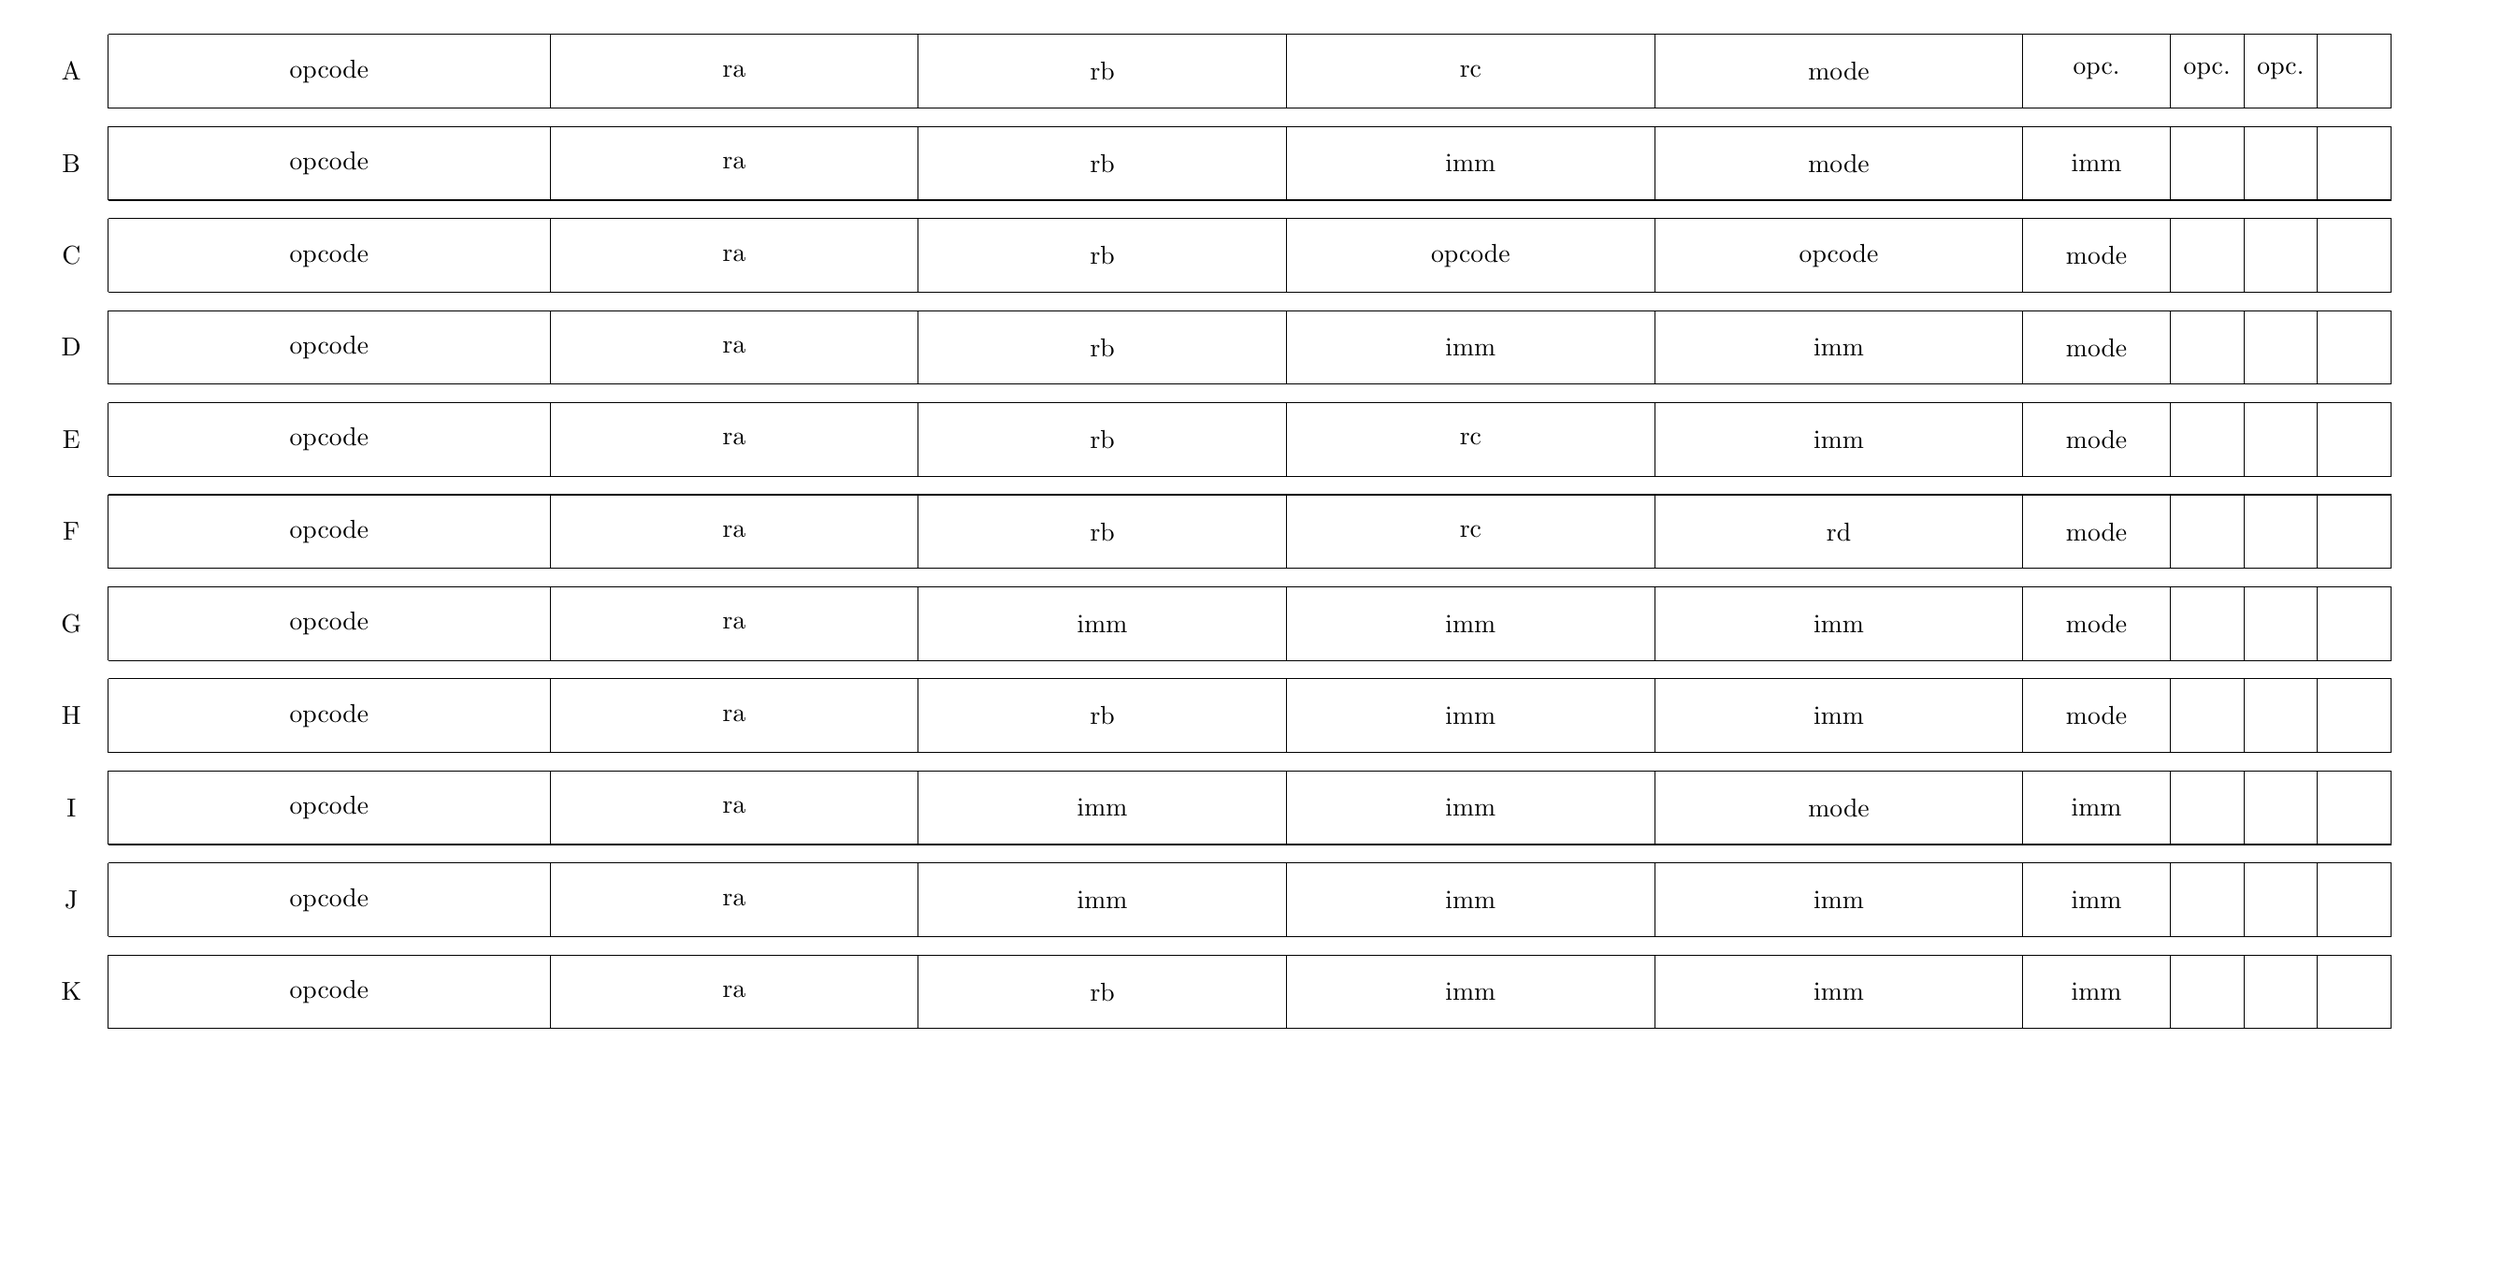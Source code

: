 \begin{tikzpicture}
	\begin{pgfonlayer}{nodelayer}
		\node [style=none] (0) at (33, 0) {};
		\node [style=none] (1) at (0, 0) {};
		\node [style=none] (2) at (1, 3) {};
		\node [style=none] (3) at (1, 4) {};
		\node [style=none] (4) at (7, 4) {};
		\node [style=none] (5) at (7, 3) {};
		\node [style=none] (6) at (12, 4) {};
		\node [style=none] (7) at (12, 3) {};
		\node [style=none] (8) at (17, 4) {};
		\node [style=none] (9) at (17, 3) {};
		\node [style=none] (10) at (22, 4) {};
		\node [style=none] (11) at (22, 3) {};
		\node [style=none] (12) at (27, 3) {};
		\node [style=none] (13) at (27, 4) {};
		\node [style=none] (14) at (29, 3) {};
		\node [style=none] (15) at (30, 3) {};
		\node [style=none] (16) at (31, 3) {};
		\node [style=none] (17) at (31, 4) {};
		\node [style=none] (18) at (30, 4) {};
		\node [style=none] (19) at (29, 4) {};
		\node [style=none] (20) at (32, 3) {};
		\node [style=none] (21) at (32, 4) {};
		\node [style=none] (22) at (1, 4.25) {};
		\node [style=none] (23) at (1, 5.25) {};
		\node [style=none] (24) at (7, 5.25) {};
		\node [style=none] (25) at (7, 4.25) {};
		\node [style=none] (26) at (12, 5.25) {};
		\node [style=none] (27) at (12, 4.25) {};
		\node [style=none] (28) at (17, 5.25) {};
		\node [style=none] (29) at (17, 4.25) {};
		\node [style=none] (30) at (22, 5.25) {};
		\node [style=none] (31) at (22, 4.25) {};
		\node [style=none] (32) at (27, 4.25) {};
		\node [style=none] (33) at (27, 5.25) {};
		\node [style=none] (34) at (29, 4.25) {};
		\node [style=none] (35) at (30, 4.25) {};
		\node [style=none] (36) at (31, 4.25) {};
		\node [style=none] (37) at (31, 5.25) {};
		\node [style=none] (38) at (30, 5.25) {};
		\node [style=none] (39) at (29, 5.25) {};
		\node [style=none] (40) at (32, 4.25) {};
		\node [style=none] (41) at (32, 5.25) {};
		\node [style=none] (42) at (1, 5.5) {};
		\node [style=none] (43) at (1, 6.5) {};
		\node [style=none] (44) at (7, 6.5) {};
		\node [style=none] (45) at (7, 5.5) {};
		\node [style=none] (46) at (12, 6.5) {};
		\node [style=none] (47) at (12, 5.5) {};
		\node [style=none] (48) at (17, 6.5) {};
		\node [style=none] (49) at (17, 5.5) {};
		\node [style=none] (50) at (22, 6.5) {};
		\node [style=none] (51) at (22, 5.5) {};
		\node [style=none] (52) at (27, 5.5) {};
		\node [style=none] (53) at (27, 6.5) {};
		\node [style=none] (54) at (29, 5.5) {};
		\node [style=none] (55) at (30, 5.5) {};
		\node [style=none] (56) at (31, 5.5) {};
		\node [style=none] (57) at (31, 6.5) {};
		\node [style=none] (58) at (30, 6.5) {};
		\node [style=none] (59) at (29, 6.5) {};
		\node [style=none] (60) at (32, 5.5) {};
		\node [style=none] (61) at (32, 6.5) {};
		\node [style=none] (62) at (1, 6.75) {};
		\node [style=none] (63) at (1, 7.75) {};
		\node [style=none] (64) at (7, 7.75) {};
		\node [style=none] (65) at (7, 6.75) {};
		\node [style=none] (66) at (12, 7.75) {};
		\node [style=none] (67) at (12, 6.75) {};
		\node [style=none] (68) at (17, 7.75) {};
		\node [style=none] (69) at (17, 6.75) {};
		\node [style=none] (70) at (22, 7.75) {};
		\node [style=none] (71) at (22, 6.75) {};
		\node [style=none] (72) at (27, 6.75) {};
		\node [style=none] (73) at (27, 7.75) {};
		\node [style=none] (74) at (29, 6.75) {};
		\node [style=none] (75) at (30, 6.75) {};
		\node [style=none] (76) at (31, 6.75) {};
		\node [style=none] (77) at (31, 7.75) {};
		\node [style=none] (78) at (30, 7.75) {};
		\node [style=none] (79) at (29, 7.75) {};
		\node [style=none] (80) at (32, 6.75) {};
		\node [style=none] (81) at (32, 7.75) {};
		\node [style=none] (82) at (1, 8) {};
		\node [style=none] (83) at (1, 9) {};
		\node [style=none] (84) at (7, 9) {};
		\node [style=none] (85) at (7, 8) {};
		\node [style=none] (86) at (12, 9) {};
		\node [style=none] (87) at (12, 8) {};
		\node [style=none] (88) at (17, 9) {};
		\node [style=none] (89) at (17, 8) {};
		\node [style=none] (90) at (22, 9) {};
		\node [style=none] (91) at (22, 8) {};
		\node [style=none] (92) at (27, 8) {};
		\node [style=none] (93) at (27, 9) {};
		\node [style=none] (94) at (29, 8) {};
		\node [style=none] (95) at (30, 8) {};
		\node [style=none] (96) at (31, 8) {};
		\node [style=none] (97) at (31, 9) {};
		\node [style=none] (98) at (30, 9) {};
		\node [style=none] (99) at (29, 9) {};
		\node [style=none] (100) at (32, 8) {};
		\node [style=none] (101) at (32, 9) {};
		\node [style=none] (102) at (1, 15.5) {};
		\node [style=none] (103) at (1, 16.5) {};
		\node [style=none] (104) at (7, 16.5) {};
		\node [style=none] (105) at (7, 15.5) {};
		\node [style=none] (106) at (12, 16.5) {};
		\node [style=none] (107) at (12, 15.5) {};
		\node [style=none] (108) at (17, 16.5) {};
		\node [style=none] (109) at (17, 15.5) {};
		\node [style=none] (110) at (22, 16.5) {};
		\node [style=none] (111) at (22, 15.5) {};
		\node [style=none] (112) at (27, 15.5) {};
		\node [style=none] (113) at (27, 16.5) {};
		\node [style=none] (114) at (29, 15.5) {};
		\node [style=none] (115) at (30, 15.5) {};
		\node [style=none] (116) at (31, 15.5) {};
		\node [style=none] (117) at (31, 16.5) {};
		\node [style=none] (118) at (30, 16.5) {};
		\node [style=none] (119) at (29, 16.5) {};
		\node [style=none] (120) at (32, 15.5) {};
		\node [style=none] (121) at (32, 16.5) {};
		\node [style=none] (122) at (1, 14.25) {};
		\node [style=none] (123) at (1, 15.25) {};
		\node [style=none] (124) at (7, 15.25) {};
		\node [style=none] (125) at (7, 14.25) {};
		\node [style=none] (126) at (12, 15.25) {};
		\node [style=none] (127) at (12, 14.25) {};
		\node [style=none] (128) at (17, 15.25) {};
		\node [style=none] (129) at (17, 14.25) {};
		\node [style=none] (130) at (22, 15.25) {};
		\node [style=none] (131) at (22, 14.25) {};
		\node [style=none] (132) at (27, 14.25) {};
		\node [style=none] (133) at (27, 15.25) {};
		\node [style=none] (134) at (29, 14.25) {};
		\node [style=none] (135) at (30, 14.25) {};
		\node [style=none] (136) at (31, 14.25) {};
		\node [style=none] (137) at (31, 15.25) {};
		\node [style=none] (138) at (30, 15.25) {};
		\node [style=none] (139) at (29, 15.25) {};
		\node [style=none] (140) at (32, 14.25) {};
		\node [style=none] (141) at (32, 15.25) {};
		\node [style=none] (142) at (1, 13) {};
		\node [style=none] (143) at (1, 14) {};
		\node [style=none] (144) at (7, 14) {};
		\node [style=none] (145) at (7, 13) {};
		\node [style=none] (146) at (12, 14) {};
		\node [style=none] (147) at (12, 13) {};
		\node [style=none] (148) at (17, 14) {};
		\node [style=none] (149) at (17, 13) {};
		\node [style=none] (150) at (22, 14) {};
		\node [style=none] (151) at (22, 13) {};
		\node [style=none] (152) at (27, 13) {};
		\node [style=none] (153) at (27, 14) {};
		\node [style=none] (154) at (29, 13) {};
		\node [style=none] (155) at (30, 13) {};
		\node [style=none] (156) at (31, 13) {};
		\node [style=none] (157) at (31, 14) {};
		\node [style=none] (158) at (30, 14) {};
		\node [style=none] (159) at (29, 14) {};
		\node [style=none] (160) at (32, 13) {};
		\node [style=none] (161) at (32, 14) {};
		\node [style=none] (162) at (1, 11.75) {};
		\node [style=none] (163) at (1, 12.75) {};
		\node [style=none] (164) at (7, 12.75) {};
		\node [style=none] (165) at (7, 11.75) {};
		\node [style=none] (166) at (12, 12.75) {};
		\node [style=none] (167) at (12, 11.75) {};
		\node [style=none] (168) at (17, 12.75) {};
		\node [style=none] (169) at (17, 11.75) {};
		\node [style=none] (170) at (22, 12.75) {};
		\node [style=none] (171) at (22, 11.75) {};
		\node [style=none] (172) at (27, 11.75) {};
		\node [style=none] (173) at (27, 12.75) {};
		\node [style=none] (174) at (29, 11.75) {};
		\node [style=none] (175) at (30, 11.75) {};
		\node [style=none] (176) at (31, 11.75) {};
		\node [style=none] (177) at (31, 12.75) {};
		\node [style=none] (178) at (30, 12.75) {};
		\node [style=none] (179) at (29, 12.75) {};
		\node [style=none] (180) at (32, 11.75) {};
		\node [style=none] (181) at (32, 12.75) {};
		\node [style=none] (182) at (1, 10.5) {};
		\node [style=none] (183) at (1, 11.5) {};
		\node [style=none] (184) at (7, 11.5) {};
		\node [style=none] (185) at (7, 10.5) {};
		\node [style=none] (186) at (12, 11.5) {};
		\node [style=none] (187) at (12, 10.5) {};
		\node [style=none] (188) at (17, 11.5) {};
		\node [style=none] (189) at (17, 10.5) {};
		\node [style=none] (190) at (22, 11.5) {};
		\node [style=none] (191) at (22, 10.5) {};
		\node [style=none] (192) at (27, 10.5) {};
		\node [style=none] (193) at (27, 11.5) {};
		\node [style=none] (194) at (29, 10.5) {};
		\node [style=none] (195) at (30, 10.5) {};
		\node [style=none] (196) at (31, 10.5) {};
		\node [style=none] (197) at (31, 11.5) {};
		\node [style=none] (198) at (30, 11.5) {};
		\node [style=none] (199) at (29, 11.5) {};
		\node [style=none] (200) at (32, 10.5) {};
		\node [style=none] (201) at (32, 11.5) {};
		\node [style=none] (202) at (1, 9.25) {};
		\node [style=none] (203) at (1, 10.25) {};
		\node [style=none] (204) at (7, 10.25) {};
		\node [style=none] (205) at (7, 9.25) {};
		\node [style=none] (206) at (12, 10.25) {};
		\node [style=none] (207) at (12, 9.25) {};
		\node [style=none] (208) at (17, 10.25) {};
		\node [style=none] (209) at (17, 9.25) {};
		\node [style=none] (210) at (22, 10.25) {};
		\node [style=none] (211) at (22, 9.25) {};
		\node [style=none] (212) at (27, 9.25) {};
		\node [style=none] (213) at (27, 10.25) {};
		\node [style=none] (214) at (29, 9.25) {};
		\node [style=none] (215) at (30, 9.25) {};
		\node [style=none] (216) at (31, 9.25) {};
		\node [style=none] (217) at (31, 10.25) {};
		\node [style=none] (218) at (30, 10.25) {};
		\node [style=none] (219) at (29, 10.25) {};
		\node [style=none] (220) at (32, 9.25) {};
		\node [style=none] (221) at (32, 10.25) {};
		\node [style=none] (222) at (0.5, 9.75) {F};
		\node [style=none] (223) at (0.5, 11) {E};
		\node [style=none] (224) at (0.5, 12.25) {D};
		\node [style=none] (225) at (0.5, 13.5) {C};
		\node [style=none] (226) at (0.5, 14.75) {B};
		\node [style=none] (227) at (0.5, 16) {A};
		\node [style=none] (228) at (0.5, 8.5) {G};
		\node [style=none] (229) at (0.5, 7.25) {H};
		\node [style=none] (230) at (0.5, 6) {I};
		\node [style=none] (231) at (0.5, 4.75) {J};
		\node [style=none] (232) at (0.5, 3.5) {K};
		\node [style=none] (233) at (4, 9.75) {opcode};
		\node [style=none] (234) at (4, 11) {opcode};
		\node [style=none] (235) at (4, 12.25) {opcode};
		\node [style=none] (236) at (4, 13.5) {opcode};
		\node [style=none] (237) at (4, 14.75) {opcode};
		\node [style=none] (238) at (4, 16) {opcode};
		\node [style=none] (239) at (4, 8.5) {opcode};
		\node [style=none] (240) at (4, 7.25) {opcode};
		\node [style=none] (241) at (4, 6) {opcode};
		\node [style=none] (242) at (4, 4.75) {opcode};
		\node [style=none] (243) at (4, 3.5) {opcode};
		\node [style=none] (244) at (9.5, 9.75) {ra};
		\node [style=none] (245) at (9.5, 11) {ra};
		\node [style=none] (246) at (9.5, 12.25) {ra};
		\node [style=none] (247) at (9.5, 13.5) {ra};
		\node [style=none] (248) at (9.5, 14.75) {ra};
		\node [style=none] (249) at (9.5, 16) {ra};
		\node [style=none] (250) at (9.5, 8.5) {ra};
		\node [style=none] (251) at (9.5, 7.25) {ra};
		\node [style=none] (252) at (9.5, 6) {ra};
		\node [style=none] (253) at (9.5, 4.75) {ra};
		\node [style=none] (254) at (9.5, 3.5) {ra};
		\node [style=none] (255) at (14.5, 9.75) {rb};
		\node [style=none] (256) at (14.5, 11) {rb};
		\node [style=none] (257) at (14.5, 12.25) {rb};
		\node [style=none] (258) at (14.5, 13.5) {rb};
		\node [style=none] (259) at (14.5, 14.75) {rb};
		\node [style=none] (260) at (14.5, 16) {rb};
		\node [style=none] (261) at (14.5, 8.5) {imm};
		\node [style=none] (262) at (14.5, 7.25) {rb};
		\node [style=none] (263) at (14.5, 6) {imm};
		\node [style=none] (264) at (14.5, 4.75) {imm};
		\node [style=none] (265) at (14.5, 3.5) {rb};
		\node [style=none] (266) at (19.5, 9.75) {rc};
		\node [style=none] (267) at (19.5, 11) {rc};
		\node [style=none] (268) at (19.5, 12.25) {imm};
		\node [style=none] (269) at (19.5, 13.5) {opcode};
		\node [style=none] (270) at (19.5, 14.75) {imm};
		\node [style=none] (271) at (19.5, 16) {rc};
		\node [style=none] (272) at (19.5, 8.5) {imm};
		\node [style=none] (273) at (19.5, 7.25) {imm};
		\node [style=none] (274) at (19.5, 6) {imm};
		\node [style=none] (275) at (19.5, 4.75) {imm};
		\node [style=none] (276) at (19.5, 3.5) {imm};
		\node [style=none] (277) at (24.5, 9.75) {rd};
		\node [style=none] (278) at (24.5, 11) {imm};
		\node [style=none] (279) at (24.5, 12.25) {imm};
		\node [style=none] (280) at (24.5, 13.5) {opcode};
		\node [style=none] (281) at (24.5, 14.75) {mode};
		\node [style=none] (282) at (24.5, 16) {mode};
		\node [style=none] (283) at (24.5, 8.5) {imm};
		\node [style=none] (284) at (24.5, 7.25) {imm};
		\node [style=none] (285) at (24.5, 6) {mode};
		\node [style=none] (286) at (24.5, 4.75) {imm};
		\node [style=none] (287) at (24.5, 3.5) {imm};
		\node [style=none] (288) at (28, 9.75) {mode};
		\node [style=none] (289) at (28, 11) {mode};
		\node [style=none] (290) at (28, 12.25) {mode};
		\node [style=none] (291) at (28, 13.5) {mode};
		\node [style=none] (292) at (28, 14.75) {imm};
		\node [style=none] (293) at (28, 16) {opc.};
		\node [style=none] (294) at (28, 8.5) {mode};
		\node [style=none] (295) at (28, 7.25) {mode};
		\node [style=none] (296) at (28, 6) {imm};
		\node [style=none] (297) at (28, 4.75) {imm};
		\node [style=none] (298) at (28, 3.5) {imm};
		\node [style=none] (299) at (29.5, 16) {opc.};
		\node [style=none] (300) at (29.5, 14.75) {};
		\node [style=none] (301) at (29.5, 13.5) {};
		\node [style=none] (302) at (29.5, 12.25) {};
		\node [style=none] (303) at (29.5, 11) {};
		\node [style=none] (304) at (29.5, 9.75) {};
		\node [style=none] (305) at (29.5, 8.5) {};
		\node [style=none] (306) at (29.5, 7.25) {};
		\node [style=none] (307) at (29.5, 6) {};
		\node [style=none] (308) at (29.5, 4.75) {};
		\node [style=none] (309) at (29.5, 3.5) {};
		\node [style=none] (310) at (30.5, 16) {opc.};
		\node [style=none] (311) at (30.5, 14.75) {};
		\node [style=none] (312) at (30.5, 13.5) {};
		\node [style=none] (313) at (30.5, 12.25) {};
		\node [style=none] (314) at (30.5, 11) {};
		\node [style=none] (315) at (30.5, 9.75) {};
		\node [style=none] (316) at (30.5, 8.5) {};
		\node [style=none] (317) at (30.5, 7.25) {};
		\node [style=none] (318) at (30.5, 6) {};
		\node [style=none] (319) at (30.5, 4.75) {};
		\node [style=none] (320) at (30.5, 3.5) {};
		\node [style=none] (321) at (31.5, 16) {};
		\node [style=none] (322) at (31.5, 14.75) {};
		\node [style=none] (323) at (31.5, 13.5) {};
		\node [style=none] (324) at (31.5, 12.25) {};
		\node [style=none] (325) at (31.5, 11) {};
		\node [style=none] (326) at (31.5, 9.75) {};
		\node [style=none] (327) at (31.5, 8.5) {};
		\node [style=none] (328) at (31.5, 7.25) {};
		\node [style=none] (329) at (31.5, 6) {};
		\node [style=none] (330) at (31.5, 4.75) {};
		\node [style=none] (331) at (31.5, 3.5) {};
	\end{pgfonlayer}
	\begin{pgfonlayer}{edgelayer}
		\draw (4.center) to (5.center);
		\draw (2.center) to (3.center);
		\draw (7.center) to (6.center);
		\draw (9.center) to (8.center);
		\draw (10.center) to (11.center);
		\draw (12.center) to (13.center);
		\draw (19.center) to (14.center);
		\draw (15.center) to (18.center);
		\draw (17.center) to (16.center);
		\draw (17.center) to (3.center);
		\draw (2.center) to (16.center);
		\draw (16.center) to (20.center);
		\draw (20.center) to (21.center);
		\draw (21.center) to (17.center);
		\draw (24.center) to (25.center);
		\draw (22.center) to (23.center);
		\draw (27.center) to (26.center);
		\draw (29.center) to (28.center);
		\draw (30.center) to (31.center);
		\draw (32.center) to (33.center);
		\draw (39.center) to (34.center);
		\draw (35.center) to (38.center);
		\draw (37.center) to (36.center);
		\draw (37.center) to (23.center);
		\draw (22.center) to (36.center);
		\draw (36.center) to (40.center);
		\draw (40.center) to (41.center);
		\draw (41.center) to (37.center);
		\draw (44.center) to (45.center);
		\draw (42.center) to (43.center);
		\draw (47.center) to (46.center);
		\draw (49.center) to (48.center);
		\draw (50.center) to (51.center);
		\draw (52.center) to (53.center);
		\draw (59.center) to (54.center);
		\draw (55.center) to (58.center);
		\draw (57.center) to (56.center);
		\draw (57.center) to (43.center);
		\draw (42.center) to (56.center);
		\draw (56.center) to (60.center);
		\draw (60.center) to (61.center);
		\draw (61.center) to (57.center);
		\draw (64.center) to (65.center);
		\draw (62.center) to (63.center);
		\draw (67.center) to (66.center);
		\draw (69.center) to (68.center);
		\draw (70.center) to (71.center);
		\draw (72.center) to (73.center);
		\draw (79.center) to (74.center);
		\draw (75.center) to (78.center);
		\draw (77.center) to (76.center);
		\draw (77.center) to (63.center);
		\draw (62.center) to (76.center);
		\draw (76.center) to (80.center);
		\draw (80.center) to (81.center);
		\draw (81.center) to (77.center);
		\draw (84.center) to (85.center);
		\draw (82.center) to (83.center);
		\draw (87.center) to (86.center);
		\draw (89.center) to (88.center);
		\draw (90.center) to (91.center);
		\draw (92.center) to (93.center);
		\draw (99.center) to (94.center);
		\draw (95.center) to (98.center);
		\draw (97.center) to (96.center);
		\draw (97.center) to (83.center);
		\draw (82.center) to (96.center);
		\draw (96.center) to (100.center);
		\draw (100.center) to (101.center);
		\draw (101.center) to (97.center);
		\draw (104.center) to (105.center);
		\draw (102.center) to (103.center);
		\draw (107.center) to (106.center);
		\draw (109.center) to (108.center);
		\draw (110.center) to (111.center);
		\draw (112.center) to (113.center);
		\draw (119.center) to (114.center);
		\draw (115.center) to (118.center);
		\draw (117.center) to (116.center);
		\draw (117.center) to (103.center);
		\draw (102.center) to (116.center);
		\draw (116.center) to (120.center);
		\draw (120.center) to (121.center);
		\draw (121.center) to (117.center);
		\draw (124.center) to (125.center);
		\draw (122.center) to (123.center);
		\draw (127.center) to (126.center);
		\draw (129.center) to (128.center);
		\draw (130.center) to (131.center);
		\draw (132.center) to (133.center);
		\draw (139.center) to (134.center);
		\draw (135.center) to (138.center);
		\draw (137.center) to (136.center);
		\draw (137.center) to (123.center);
		\draw (122.center) to (136.center);
		\draw (136.center) to (140.center);
		\draw (140.center) to (141.center);
		\draw (141.center) to (137.center);
		\draw (144.center) to (145.center);
		\draw (142.center) to (143.center);
		\draw (147.center) to (146.center);
		\draw (149.center) to (148.center);
		\draw (150.center) to (151.center);
		\draw (152.center) to (153.center);
		\draw (159.center) to (154.center);
		\draw (155.center) to (158.center);
		\draw (157.center) to (156.center);
		\draw (157.center) to (143.center);
		\draw (142.center) to (156.center);
		\draw (156.center) to (160.center);
		\draw (160.center) to (161.center);
		\draw (161.center) to (157.center);
		\draw (164.center) to (165.center);
		\draw (162.center) to (163.center);
		\draw (167.center) to (166.center);
		\draw (169.center) to (168.center);
		\draw (170.center) to (171.center);
		\draw (172.center) to (173.center);
		\draw (179.center) to (174.center);
		\draw (175.center) to (178.center);
		\draw (177.center) to (176.center);
		\draw (177.center) to (163.center);
		\draw (162.center) to (176.center);
		\draw (176.center) to (180.center);
		\draw (180.center) to (181.center);
		\draw (181.center) to (177.center);
		\draw (184.center) to (185.center);
		\draw (182.center) to (183.center);
		\draw (187.center) to (186.center);
		\draw (189.center) to (188.center);
		\draw (190.center) to (191.center);
		\draw (192.center) to (193.center);
		\draw (199.center) to (194.center);
		\draw (195.center) to (198.center);
		\draw (197.center) to (196.center);
		\draw (197.center) to (183.center);
		\draw (182.center) to (196.center);
		\draw (196.center) to (200.center);
		\draw (200.center) to (201.center);
		\draw (201.center) to (197.center);
		\draw (204.center) to (205.center);
		\draw (202.center) to (203.center);
		\draw (207.center) to (206.center);
		\draw (209.center) to (208.center);
		\draw (210.center) to (211.center);
		\draw (212.center) to (213.center);
		\draw (219.center) to (214.center);
		\draw (215.center) to (218.center);
		\draw (217.center) to (216.center);
		\draw (217.center) to (203.center);
		\draw (202.center) to (216.center);
		\draw (216.center) to (220.center);
		\draw (220.center) to (221.center);
		\draw (221.center) to (217.center);
	\end{pgfonlayer}
\end{tikzpicture}
